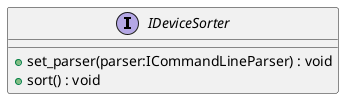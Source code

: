 @startuml
interface IDeviceSorter {
    + set_parser(parser:ICommandLineParser) : void
    + sort() : void
}
@enduml
